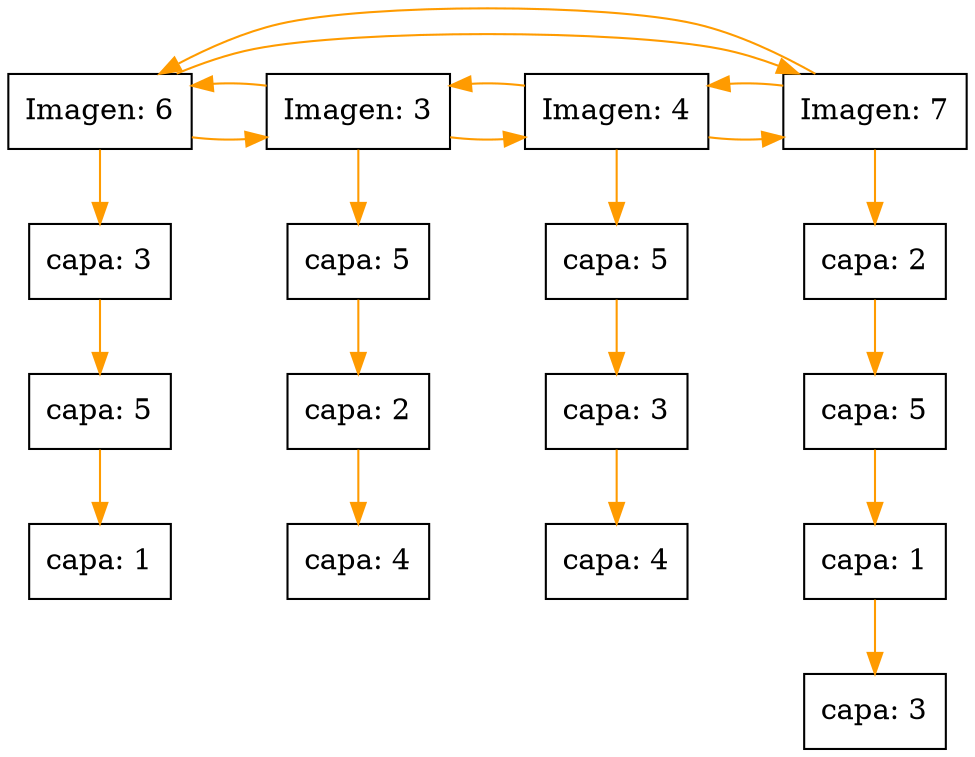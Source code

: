 digraph Imagenes{
 nodesep=0.5;
 node[shape=box, fillcolor=white,style=filled];
 edge[color="#FF9B00"];
nodocircular6 [label="Imagen: 6"];
nodocircular3 [label="Imagen: 3"];
nodocircular4 [label="Imagen: 4"];
nodocircular7 [label="Imagen: 7"];
nodocircular6 -> nodocircular3[constraint=false];
nodocircular6 -> nodocircular7[constraint=false];
nodocircular3 -> nodocircular4[constraint=false];
nodocircular3 -> nodocircular6[constraint=false];
nodocircular4 -> nodocircular7[constraint=false];
nodocircular4 -> nodocircular3[constraint=false];
nodocircular7 -> nodocircular6[constraint=false];
nodocircular7 -> nodocircular4[constraint=false];
nodocircular6 -> simplecapa63 [constraint=true];
simplecapa63 [label="capa: 3"];
simplecapa63 -> simplecapa65 [constraint=true];
simplecapa65 [label="capa: 5"];
simplecapa65 -> simplecapa61 [constraint=true];
simplecapa61 [label="capa: 1"];
nodocircular3 -> simplecapa35 [constraint=true];
simplecapa35 [label="capa: 5"];
simplecapa35 -> simplecapa32 [constraint=true];
simplecapa32 [label="capa: 2"];
simplecapa32 -> simplecapa34 [constraint=true];
simplecapa34 [label="capa: 4"];
nodocircular4 -> simplecapa45 [constraint=true];
simplecapa45 [label="capa: 5"];
simplecapa45 -> simplecapa43 [constraint=true];
simplecapa43 [label="capa: 3"];
simplecapa43 -> simplecapa44 [constraint=true];
simplecapa44 [label="capa: 4"];
nodocircular7 -> simplecapa72 [constraint=true];
simplecapa72 [label="capa: 2"];
simplecapa72 -> simplecapa75 [constraint=true];
simplecapa75 [label="capa: 5"];
simplecapa75 -> simplecapa71 [constraint=true];
simplecapa71 [label="capa: 1"];
simplecapa71 -> simplecapa73 [constraint=true];
simplecapa73 [label="capa: 3"];

}
